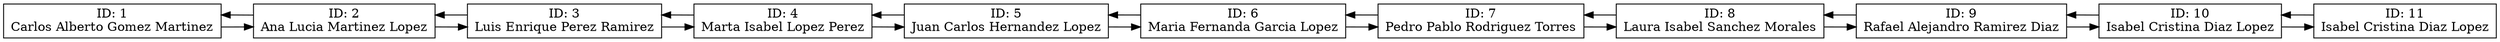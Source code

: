 digraph ReporteUsuarios {
    rankdir=LR;
    node [shape=record];
    1 [label="ID: 1\nCarlos Alberto Gomez Martinez"];
    1 -> 2;
    2 -> 1;
    2 [label="ID: 2\nAna Lucia Martinez Lopez"];
    2 -> 3;
    3 -> 2;
    3 [label="ID: 3\nLuis Enrique Perez Ramirez"];
    3 -> 4;
    4 -> 3;
    4 [label="ID: 4\nMarta Isabel Lopez Perez"];
    4 -> 5;
    5 -> 4;
    5 [label="ID: 5\nJuan Carlos Hernandez Lopez"];
    5 -> 6;
    6 -> 5;
    6 [label="ID: 6\nMaria Fernanda Garcia Lopez"];
    6 -> 7;
    7 -> 6;
    7 [label="ID: 7\nPedro Pablo Rodriguez Torres"];
    7 -> 8;
    8 -> 7;
    8 [label="ID: 8\nLaura Isabel Sanchez Morales"];
    8 -> 9;
    9 -> 8;
    9 [label="ID: 9\nRafael Alejandro Ramirez Diaz"];
    9 -> 10;
    10 -> 9;
    10 [label="ID: 10\nIsabel Cristina Diaz Lopez"];
    10 -> 11;
    11 -> 10;
    11 [label="ID: 11\nIsabel Cristina Diaz Lopez"];

}
